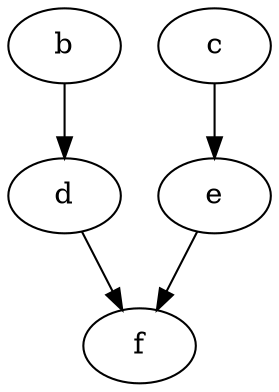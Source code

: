digraph "Graph2" {
	b	 [Weight=100];
	c	 [Weight=7];
	d	 [Weight=12];
	e	 [Weight=3];
	f	 [Weight=13];
	b -> d	 [Weight=67];
	c -> e	 [Weight=3];
	d -> f	 [Weight=12];
	e -> f	 [Weight=6];
}